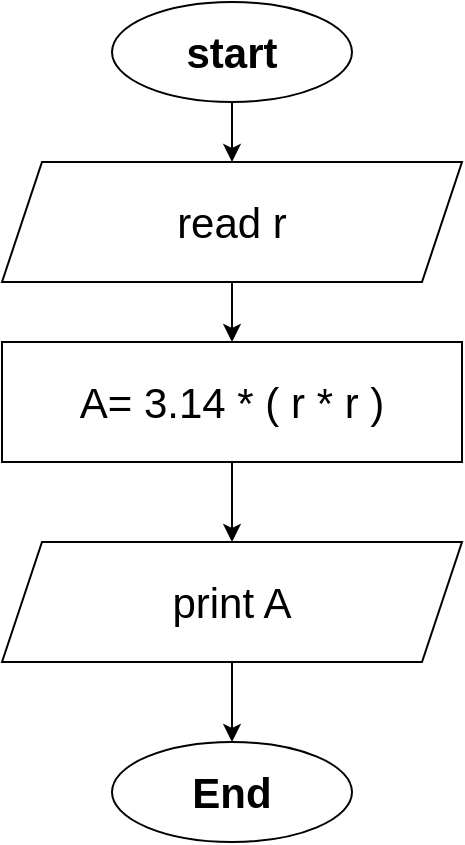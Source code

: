 <mxfile version="20.8.23" type="device"><diagram name="Page-1" id="Uz8Bey4ch-S3mvKLG4dI"><mxGraphModel dx="1050" dy="541" grid="1" gridSize="10" guides="1" tooltips="1" connect="1" arrows="1" fold="1" page="1" pageScale="1" pageWidth="827" pageHeight="1169" math="0" shadow="0"><root><mxCell id="0"/><mxCell id="1" parent="0"/><mxCell id="Z4OUn1uYPOC6X2sS35OY-4" value="" style="edgeStyle=orthogonalEdgeStyle;rounded=0;orthogonalLoop=1;jettySize=auto;html=1;fontSize=21;" edge="1" parent="1" source="Z4OUn1uYPOC6X2sS35OY-2" target="Z4OUn1uYPOC6X2sS35OY-3"><mxGeometry relative="1" as="geometry"/></mxCell><mxCell id="Z4OUn1uYPOC6X2sS35OY-2" value="start" style="ellipse;whiteSpace=wrap;html=1;fontSize=21;fontStyle=1" vertex="1" parent="1"><mxGeometry x="354" y="60" width="120" height="50" as="geometry"/></mxCell><mxCell id="Z4OUn1uYPOC6X2sS35OY-6" value="" style="edgeStyle=orthogonalEdgeStyle;rounded=0;orthogonalLoop=1;jettySize=auto;html=1;fontSize=21;" edge="1" parent="1" source="Z4OUn1uYPOC6X2sS35OY-3" target="Z4OUn1uYPOC6X2sS35OY-5"><mxGeometry relative="1" as="geometry"/></mxCell><mxCell id="Z4OUn1uYPOC6X2sS35OY-3" value="read r" style="shape=parallelogram;perimeter=parallelogramPerimeter;whiteSpace=wrap;html=1;fixedSize=1;fontSize=21;" vertex="1" parent="1"><mxGeometry x="299" y="140" width="230" height="60" as="geometry"/></mxCell><mxCell id="Z4OUn1uYPOC6X2sS35OY-8" value="" style="edgeStyle=orthogonalEdgeStyle;rounded=0;orthogonalLoop=1;jettySize=auto;html=1;fontSize=21;" edge="1" parent="1" source="Z4OUn1uYPOC6X2sS35OY-5" target="Z4OUn1uYPOC6X2sS35OY-7"><mxGeometry relative="1" as="geometry"/></mxCell><mxCell id="Z4OUn1uYPOC6X2sS35OY-5" value="A= 3.14 * ( r * r )" style="rounded=0;whiteSpace=wrap;html=1;fontSize=21;" vertex="1" parent="1"><mxGeometry x="299" y="230" width="230" height="60" as="geometry"/></mxCell><mxCell id="Z4OUn1uYPOC6X2sS35OY-10" value="" style="edgeStyle=orthogonalEdgeStyle;rounded=0;orthogonalLoop=1;jettySize=auto;html=1;fontSize=21;" edge="1" parent="1" source="Z4OUn1uYPOC6X2sS35OY-7" target="Z4OUn1uYPOC6X2sS35OY-9"><mxGeometry relative="1" as="geometry"/></mxCell><mxCell id="Z4OUn1uYPOC6X2sS35OY-7" value="print A" style="shape=parallelogram;perimeter=parallelogramPerimeter;whiteSpace=wrap;html=1;fixedSize=1;fontSize=21;" vertex="1" parent="1"><mxGeometry x="299" y="330" width="230" height="60" as="geometry"/></mxCell><mxCell id="Z4OUn1uYPOC6X2sS35OY-9" value="End" style="ellipse;whiteSpace=wrap;html=1;fontSize=21;fontStyle=1" vertex="1" parent="1"><mxGeometry x="354" y="430" width="120" height="50" as="geometry"/></mxCell></root></mxGraphModel></diagram></mxfile>